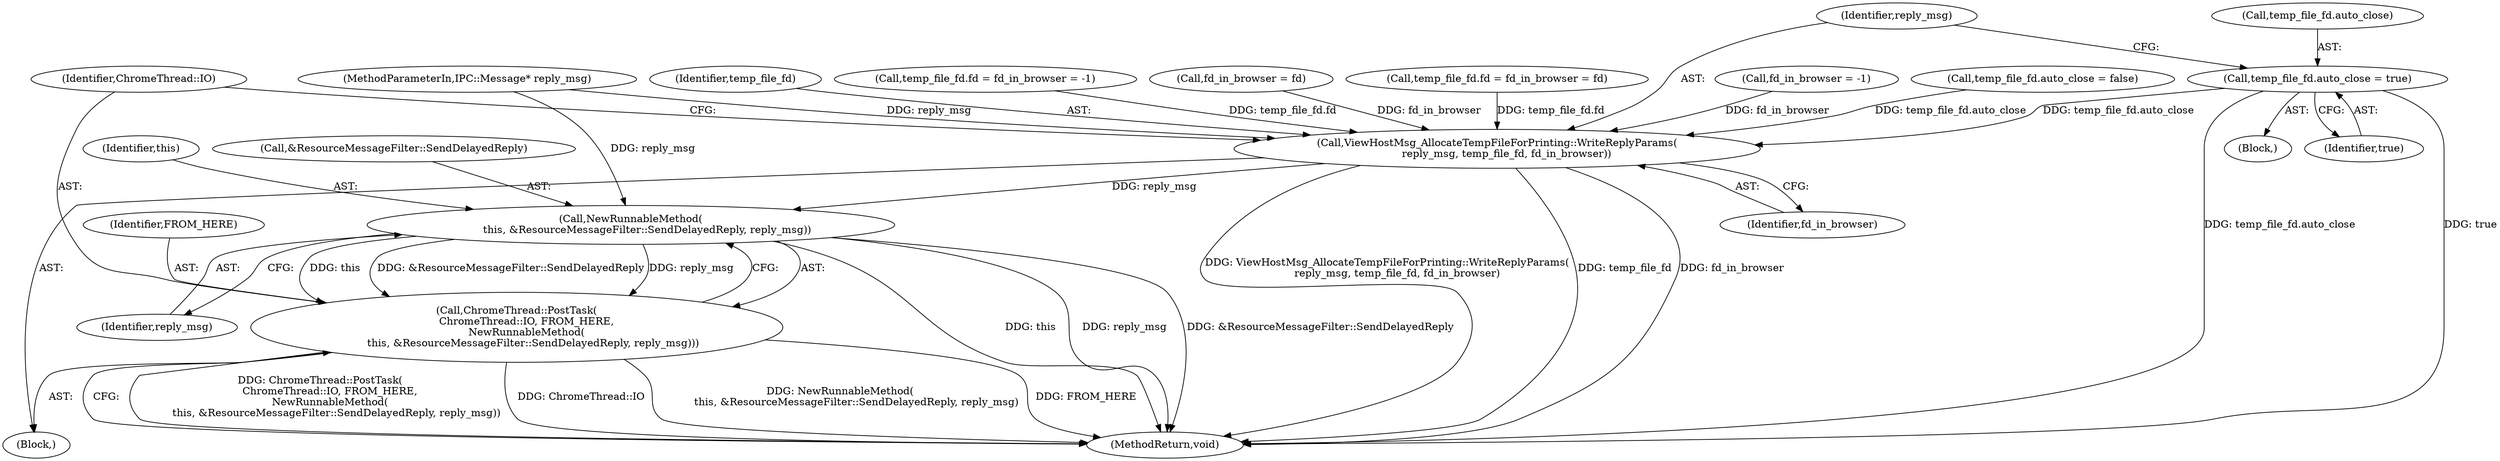 digraph "0_Chrome_ccd0226c79553e318657d6285c2feacebd105996_1@API" {
"1000172" [label="(Call,temp_file_fd.auto_close = true)"];
"1000177" [label="(Call,ViewHostMsg_AllocateTempFileForPrinting::WriteReplyParams(\n      reply_msg, temp_file_fd, fd_in_browser))"];
"1000184" [label="(Call,NewRunnableMethod(\n          this, &ResourceMessageFilter::SendDelayedReply, reply_msg))"];
"1000181" [label="(Call,ChromeThread::PostTask(\n      ChromeThread::IO, FROM_HERE,\n      NewRunnableMethod(\n          this, &ResourceMessageFilter::SendDelayedReply, reply_msg)))"];
"1000177" [label="(Call,ViewHostMsg_AllocateTempFileForPrinting::WriteReplyParams(\n      reply_msg, temp_file_fd, fd_in_browser))"];
"1000109" [label="(Call,fd_in_browser = -1)"];
"1000172" [label="(Call,temp_file_fd.auto_close = true)"];
"1000181" [label="(Call,ChromeThread::PostTask(\n      ChromeThread::IO, FROM_HERE,\n      NewRunnableMethod(\n          this, &ResourceMessageFilter::SendDelayedReply, reply_msg)))"];
"1000102" [label="(Block,)"];
"1000113" [label="(Call,temp_file_fd.auto_close = false)"];
"1000189" [label="(MethodReturn,void)"];
"1000179" [label="(Identifier,temp_file_fd)"];
"1000169" [label="(Call,fd_in_browser = fd)"];
"1000188" [label="(Identifier,reply_msg)"];
"1000183" [label="(Identifier,FROM_HERE)"];
"1000176" [label="(Identifier,true)"];
"1000186" [label="(Call,&ResourceMessageFilter::SendDelayedReply)"];
"1000173" [label="(Call,temp_file_fd.auto_close)"];
"1000185" [label="(Identifier,this)"];
"1000158" [label="(Block,)"];
"1000165" [label="(Call,temp_file_fd.fd = fd_in_browser = fd)"];
"1000182" [label="(Identifier,ChromeThread::IO)"];
"1000178" [label="(Identifier,reply_msg)"];
"1000180" [label="(Identifier,fd_in_browser)"];
"1000105" [label="(Call,temp_file_fd.fd = fd_in_browser = -1)"];
"1000184" [label="(Call,NewRunnableMethod(\n          this, &ResourceMessageFilter::SendDelayedReply, reply_msg))"];
"1000101" [label="(MethodParameterIn,IPC::Message* reply_msg)"];
"1000172" -> "1000158"  [label="AST: "];
"1000172" -> "1000176"  [label="CFG: "];
"1000173" -> "1000172"  [label="AST: "];
"1000176" -> "1000172"  [label="AST: "];
"1000178" -> "1000172"  [label="CFG: "];
"1000172" -> "1000189"  [label="DDG: true"];
"1000172" -> "1000189"  [label="DDG: temp_file_fd.auto_close"];
"1000172" -> "1000177"  [label="DDG: temp_file_fd.auto_close"];
"1000177" -> "1000102"  [label="AST: "];
"1000177" -> "1000180"  [label="CFG: "];
"1000178" -> "1000177"  [label="AST: "];
"1000179" -> "1000177"  [label="AST: "];
"1000180" -> "1000177"  [label="AST: "];
"1000182" -> "1000177"  [label="CFG: "];
"1000177" -> "1000189"  [label="DDG: temp_file_fd"];
"1000177" -> "1000189"  [label="DDG: fd_in_browser"];
"1000177" -> "1000189"  [label="DDG: ViewHostMsg_AllocateTempFileForPrinting::WriteReplyParams(\n      reply_msg, temp_file_fd, fd_in_browser)"];
"1000101" -> "1000177"  [label="DDG: reply_msg"];
"1000113" -> "1000177"  [label="DDG: temp_file_fd.auto_close"];
"1000165" -> "1000177"  [label="DDG: temp_file_fd.fd"];
"1000105" -> "1000177"  [label="DDG: temp_file_fd.fd"];
"1000109" -> "1000177"  [label="DDG: fd_in_browser"];
"1000169" -> "1000177"  [label="DDG: fd_in_browser"];
"1000177" -> "1000184"  [label="DDG: reply_msg"];
"1000184" -> "1000181"  [label="AST: "];
"1000184" -> "1000188"  [label="CFG: "];
"1000185" -> "1000184"  [label="AST: "];
"1000186" -> "1000184"  [label="AST: "];
"1000188" -> "1000184"  [label="AST: "];
"1000181" -> "1000184"  [label="CFG: "];
"1000184" -> "1000189"  [label="DDG: this"];
"1000184" -> "1000189"  [label="DDG: reply_msg"];
"1000184" -> "1000189"  [label="DDG: &ResourceMessageFilter::SendDelayedReply"];
"1000184" -> "1000181"  [label="DDG: this"];
"1000184" -> "1000181"  [label="DDG: &ResourceMessageFilter::SendDelayedReply"];
"1000184" -> "1000181"  [label="DDG: reply_msg"];
"1000101" -> "1000184"  [label="DDG: reply_msg"];
"1000181" -> "1000102"  [label="AST: "];
"1000182" -> "1000181"  [label="AST: "];
"1000183" -> "1000181"  [label="AST: "];
"1000189" -> "1000181"  [label="CFG: "];
"1000181" -> "1000189"  [label="DDG: ChromeThread::PostTask(\n      ChromeThread::IO, FROM_HERE,\n      NewRunnableMethod(\n          this, &ResourceMessageFilter::SendDelayedReply, reply_msg))"];
"1000181" -> "1000189"  [label="DDG: ChromeThread::IO"];
"1000181" -> "1000189"  [label="DDG: NewRunnableMethod(\n          this, &ResourceMessageFilter::SendDelayedReply, reply_msg)"];
"1000181" -> "1000189"  [label="DDG: FROM_HERE"];
}
